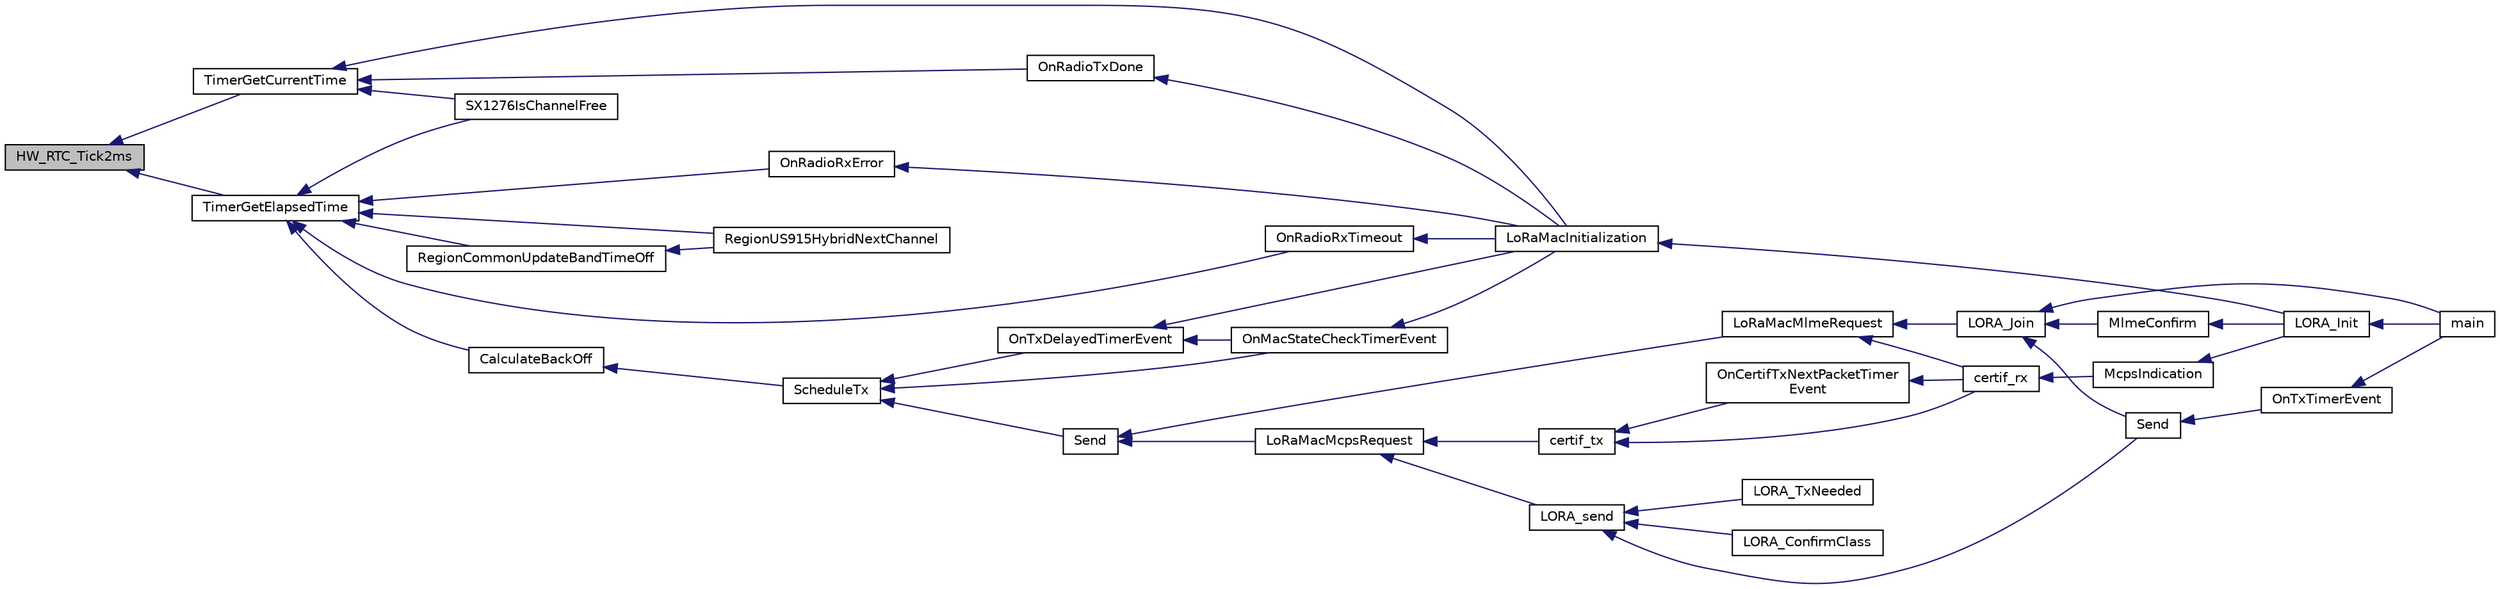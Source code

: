 digraph "HW_RTC_Tick2ms"
{
  edge [fontname="Helvetica",fontsize="10",labelfontname="Helvetica",labelfontsize="10"];
  node [fontname="Helvetica",fontsize="10",shape=record];
  rankdir="LR";
  Node649 [label="HW_RTC_Tick2ms",height=0.2,width=0.4,color="black", fillcolor="grey75", style="filled", fontcolor="black"];
  Node649 -> Node650 [dir="back",color="midnightblue",fontsize="10",style="solid",fontname="Helvetica"];
  Node650 [label="TimerGetCurrentTime",height=0.2,width=0.4,color="black", fillcolor="white", style="filled",URL="$time_server_8h.html#a2b801c1a13b71247424701f9a034f7ca",tooltip="Read the current time "];
  Node650 -> Node651 [dir="back",color="midnightblue",fontsize="10",style="solid",fontname="Helvetica"];
  Node651 [label="SX1276IsChannelFree",height=0.2,width=0.4,color="black", fillcolor="white", style="filled",URL="$sx1276_8h.html#a29f26f7258f8fcd5c27800295639d7c7",tooltip="Checks if the channel is free for the given time "];
  Node650 -> Node652 [dir="back",color="midnightblue",fontsize="10",style="solid",fontname="Helvetica"];
  Node652 [label="OnRadioTxDone",height=0.2,width=0.4,color="black", fillcolor="white", style="filled",URL="$_lo_ra_mac_8c.html#ac87ba7b0231ab8e90b130849e3dee4be",tooltip="Function to be executed on Radio Tx Done event "];
  Node652 -> Node653 [dir="back",color="midnightblue",fontsize="10",style="solid",fontname="Helvetica"];
  Node653 [label="LoRaMacInitialization",height=0.2,width=0.4,color="black", fillcolor="white", style="filled",URL="$group___l_o_r_a_m_a_c.html#ga7ca445cf825e45999810b3991273eba5",tooltip="LoRaMAC layer initialization "];
  Node653 -> Node654 [dir="back",color="midnightblue",fontsize="10",style="solid",fontname="Helvetica"];
  Node654 [label="LORA_Init",height=0.2,width=0.4,color="black", fillcolor="white", style="filled",URL="$lora_8h.html#a60e6c21550fcaf1cadb87454348046ad",tooltip="Lora Initialisation "];
  Node654 -> Node655 [dir="back",color="midnightblue",fontsize="10",style="solid",fontname="Helvetica"];
  Node655 [label="main",height=0.2,width=0.4,color="black", fillcolor="white", style="filled",URL="$main_8c.html#a840291bc02cba5474a4cb46a9b9566fe",tooltip="Main program "];
  Node650 -> Node653 [dir="back",color="midnightblue",fontsize="10",style="solid",fontname="Helvetica"];
  Node649 -> Node656 [dir="back",color="midnightblue",fontsize="10",style="solid",fontname="Helvetica"];
  Node656 [label="TimerGetElapsedTime",height=0.2,width=0.4,color="black", fillcolor="white", style="filled",URL="$time_server_8h.html#a089138b11985528a8a02147e3209f181",tooltip="Return the Time elapsed since a fix moment in Time "];
  Node656 -> Node651 [dir="back",color="midnightblue",fontsize="10",style="solid",fontname="Helvetica"];
  Node656 -> Node657 [dir="back",color="midnightblue",fontsize="10",style="solid",fontname="Helvetica"];
  Node657 [label="OnRadioRxError",height=0.2,width=0.4,color="black", fillcolor="white", style="filled",URL="$_lo_ra_mac_8c.html#a414d6e1b6ffc2d8b5dfe2621a9c35ca5",tooltip="Function executed on Radio Rx error event "];
  Node657 -> Node653 [dir="back",color="midnightblue",fontsize="10",style="solid",fontname="Helvetica"];
  Node656 -> Node658 [dir="back",color="midnightblue",fontsize="10",style="solid",fontname="Helvetica"];
  Node658 [label="OnRadioRxTimeout",height=0.2,width=0.4,color="black", fillcolor="white", style="filled",URL="$_lo_ra_mac_8c.html#a4aa0011eefde1209939b3736fb62fbd1",tooltip="Function executed on Radio Rx Timeout event "];
  Node658 -> Node653 [dir="back",color="midnightblue",fontsize="10",style="solid",fontname="Helvetica"];
  Node656 -> Node659 [dir="back",color="midnightblue",fontsize="10",style="solid",fontname="Helvetica"];
  Node659 [label="CalculateBackOff",height=0.2,width=0.4,color="black", fillcolor="white", style="filled",URL="$_lo_ra_mac_8c.html#ab13ebc898e6d4ecbb3deb43bf12e22cf"];
  Node659 -> Node660 [dir="back",color="midnightblue",fontsize="10",style="solid",fontname="Helvetica"];
  Node660 [label="ScheduleTx",height=0.2,width=0.4,color="black", fillcolor="white", style="filled",URL="$_lo_ra_mac_8c.html#afac9f47df560a2c63ebe868fcf531716"];
  Node660 -> Node661 [dir="back",color="midnightblue",fontsize="10",style="solid",fontname="Helvetica"];
  Node661 [label="OnMacStateCheckTimerEvent",height=0.2,width=0.4,color="black", fillcolor="white", style="filled",URL="$_lo_ra_mac_8c.html#a3f66ff4ffb45c3be2a603fec651da617",tooltip="Function executed on Resend Frame timer event. "];
  Node661 -> Node653 [dir="back",color="midnightblue",fontsize="10",style="solid",fontname="Helvetica"];
  Node660 -> Node662 [dir="back",color="midnightblue",fontsize="10",style="solid",fontname="Helvetica"];
  Node662 [label="OnTxDelayedTimerEvent",height=0.2,width=0.4,color="black", fillcolor="white", style="filled",URL="$_lo_ra_mac_8c.html#aff2188867ec43982ec7701c4815bc0ba",tooltip="Function executed on duty cycle delayed Tx timer event "];
  Node662 -> Node661 [dir="back",color="midnightblue",fontsize="10",style="solid",fontname="Helvetica"];
  Node662 -> Node653 [dir="back",color="midnightblue",fontsize="10",style="solid",fontname="Helvetica"];
  Node660 -> Node663 [dir="back",color="midnightblue",fontsize="10",style="solid",fontname="Helvetica"];
  Node663 [label="Send",height=0.2,width=0.4,color="black", fillcolor="white", style="filled",URL="$_lo_ra_mac_8c.html#a1d5d30b5cbe0349bab89375480c377bf",tooltip="LoRaMAC layer generic send frame "];
  Node663 -> Node664 [dir="back",color="midnightblue",fontsize="10",style="solid",fontname="Helvetica"];
  Node664 [label="LoRaMacMlmeRequest",height=0.2,width=0.4,color="black", fillcolor="white", style="filled",URL="$group___l_o_r_a_m_a_c.html#ga097113f30feecc17c780940ff74af33e",tooltip="LoRaMAC MLME-Request "];
  Node664 -> Node665 [dir="back",color="midnightblue",fontsize="10",style="solid",fontname="Helvetica"];
  Node665 [label="certif_rx",height=0.2,width=0.4,color="black", fillcolor="white", style="filled",URL="$lora-test_8h.html#ad5e51928ecf0cca8d4f33f9e9c10aba4"];
  Node665 -> Node666 [dir="back",color="midnightblue",fontsize="10",style="solid",fontname="Helvetica"];
  Node666 [label="McpsIndication",height=0.2,width=0.4,color="black", fillcolor="white", style="filled",URL="$lora_8c.html#aa62f56dcd70e02213fc6e5d0f04b3d1c",tooltip="MCPS-Indication event function "];
  Node666 -> Node654 [dir="back",color="midnightblue",fontsize="10",style="solid",fontname="Helvetica"];
  Node664 -> Node667 [dir="back",color="midnightblue",fontsize="10",style="solid",fontname="Helvetica"];
  Node667 [label="LORA_Join",height=0.2,width=0.4,color="black", fillcolor="white", style="filled",URL="$lora_8h.html#a3671e53923a80ddbbd43e56342fd94fa",tooltip="Join a Lora Network in classA  if the device is ABP, this is a pass through functon ..."];
  Node667 -> Node668 [dir="back",color="midnightblue",fontsize="10",style="solid",fontname="Helvetica"];
  Node668 [label="MlmeConfirm",height=0.2,width=0.4,color="black", fillcolor="white", style="filled",URL="$lora_8c.html#ab72b68cc96c6187003c5dd6e325a74c7",tooltip="MLME-Confirm event function "];
  Node668 -> Node654 [dir="back",color="midnightblue",fontsize="10",style="solid",fontname="Helvetica"];
  Node667 -> Node655 [dir="back",color="midnightblue",fontsize="10",style="solid",fontname="Helvetica"];
  Node667 -> Node669 [dir="back",color="midnightblue",fontsize="10",style="solid",fontname="Helvetica"];
  Node669 [label="Send",height=0.2,width=0.4,color="black", fillcolor="white", style="filled",URL="$main_8c.html#ac96d7cf33dce81bb57a803bb3839d458"];
  Node669 -> Node670 [dir="back",color="midnightblue",fontsize="10",style="solid",fontname="Helvetica"];
  Node670 [label="OnTxTimerEvent",height=0.2,width=0.4,color="black", fillcolor="white", style="filled",URL="$main_8c.html#aa660732a6ebc018e235409094d603160"];
  Node670 -> Node655 [dir="back",color="midnightblue",fontsize="10",style="solid",fontname="Helvetica"];
  Node663 -> Node671 [dir="back",color="midnightblue",fontsize="10",style="solid",fontname="Helvetica"];
  Node671 [label="LoRaMacMcpsRequest",height=0.2,width=0.4,color="black", fillcolor="white", style="filled",URL="$group___l_o_r_a_m_a_c.html#ga79768f8a3c22aaff84d4dfcc77ad508c",tooltip="LoRaMAC MCPS-Request "];
  Node671 -> Node672 [dir="back",color="midnightblue",fontsize="10",style="solid",fontname="Helvetica"];
  Node672 [label="certif_tx",height=0.2,width=0.4,color="black", fillcolor="white", style="filled",URL="$lora-test_8c.html#a735361add977554215fd3e1e70b74760"];
  Node672 -> Node665 [dir="back",color="midnightblue",fontsize="10",style="solid",fontname="Helvetica"];
  Node672 -> Node673 [dir="back",color="midnightblue",fontsize="10",style="solid",fontname="Helvetica"];
  Node673 [label="OnCertifTxNextPacketTimer\lEvent",height=0.2,width=0.4,color="black", fillcolor="white", style="filled",URL="$lora-test_8c.html#a2e3edcd940d4df35743fe87783f89bbc",tooltip="Function executed on TxNextPacket Timeout event "];
  Node673 -> Node665 [dir="back",color="midnightblue",fontsize="10",style="solid",fontname="Helvetica"];
  Node671 -> Node674 [dir="back",color="midnightblue",fontsize="10",style="solid",fontname="Helvetica"];
  Node674 [label="LORA_send",height=0.2,width=0.4,color="black", fillcolor="white", style="filled",URL="$lora_8h.html#a343d8f2ddf9b21cb458e4a3e09076b5e",tooltip="run Lora classA state Machine "];
  Node674 -> Node669 [dir="back",color="midnightblue",fontsize="10",style="solid",fontname="Helvetica"];
  Node674 -> Node675 [dir="back",color="midnightblue",fontsize="10",style="solid",fontname="Helvetica"];
  Node675 [label="LORA_ConfirmClass",height=0.2,width=0.4,color="black", fillcolor="white", style="filled",URL="$main_8c.html#abf14859b334f10d0a38ee8489bee4bc1"];
  Node674 -> Node676 [dir="back",color="midnightblue",fontsize="10",style="solid",fontname="Helvetica"];
  Node676 [label="LORA_TxNeeded",height=0.2,width=0.4,color="black", fillcolor="white", style="filled",URL="$main_8c.html#a0bc8d6aec6bbd336bb8fd19cedd8a8b3"];
  Node656 -> Node677 [dir="back",color="midnightblue",fontsize="10",style="solid",fontname="Helvetica"];
  Node677 [label="RegionCommonUpdateBandTimeOff",height=0.2,width=0.4,color="black", fillcolor="white", style="filled",URL="$group___r_e_g_i_o_n_c_o_m_m_o_n.html#ga2e26fe6b49ca26edf7052eadd7f18b3a",tooltip="Updates the time-offs of the bands. This is a generic function and valid for all regions. "];
  Node677 -> Node678 [dir="back",color="midnightblue",fontsize="10",style="solid",fontname="Helvetica"];
  Node678 [label="RegionUS915HybridNextChannel",height=0.2,width=0.4,color="black", fillcolor="white", style="filled",URL="$group___r_e_g_i_o_n_u_s915_h_y_b.html#gae74c05f827a9ed78b0ec0cacdec45f28",tooltip="Searches and set the next random available channel "];
  Node656 -> Node678 [dir="back",color="midnightblue",fontsize="10",style="solid",fontname="Helvetica"];
}
